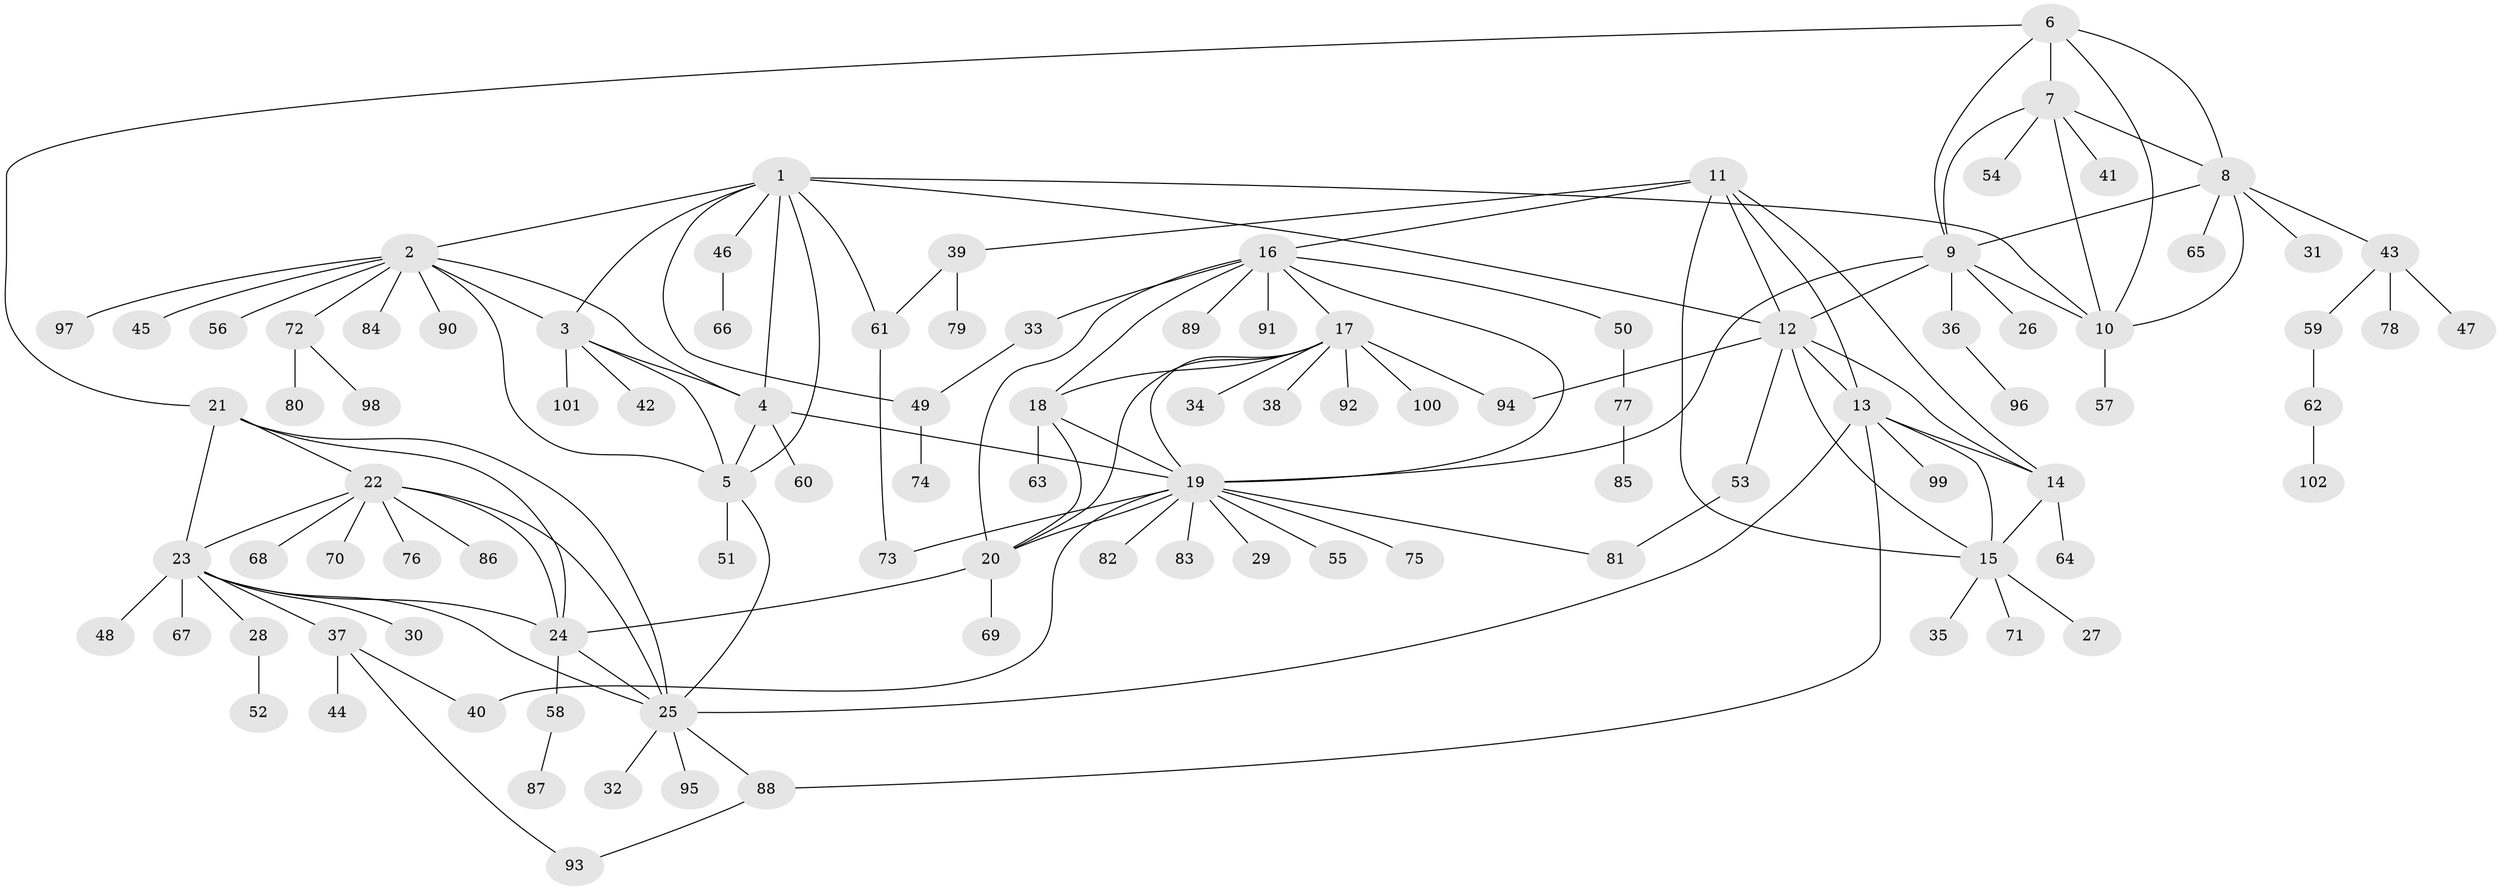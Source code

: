 // Generated by graph-tools (version 1.1) at 2025/55/03/09/25 04:55:33]
// undirected, 102 vertices, 145 edges
graph export_dot {
graph [start="1"]
  node [color=gray90,style=filled];
  1;
  2;
  3;
  4;
  5;
  6;
  7;
  8;
  9;
  10;
  11;
  12;
  13;
  14;
  15;
  16;
  17;
  18;
  19;
  20;
  21;
  22;
  23;
  24;
  25;
  26;
  27;
  28;
  29;
  30;
  31;
  32;
  33;
  34;
  35;
  36;
  37;
  38;
  39;
  40;
  41;
  42;
  43;
  44;
  45;
  46;
  47;
  48;
  49;
  50;
  51;
  52;
  53;
  54;
  55;
  56;
  57;
  58;
  59;
  60;
  61;
  62;
  63;
  64;
  65;
  66;
  67;
  68;
  69;
  70;
  71;
  72;
  73;
  74;
  75;
  76;
  77;
  78;
  79;
  80;
  81;
  82;
  83;
  84;
  85;
  86;
  87;
  88;
  89;
  90;
  91;
  92;
  93;
  94;
  95;
  96;
  97;
  98;
  99;
  100;
  101;
  102;
  1 -- 2;
  1 -- 3;
  1 -- 4;
  1 -- 5;
  1 -- 10;
  1 -- 12;
  1 -- 46;
  1 -- 49;
  1 -- 61;
  2 -- 3;
  2 -- 4;
  2 -- 5;
  2 -- 45;
  2 -- 56;
  2 -- 72;
  2 -- 84;
  2 -- 90;
  2 -- 97;
  3 -- 4;
  3 -- 5;
  3 -- 42;
  3 -- 101;
  4 -- 5;
  4 -- 19;
  4 -- 60;
  5 -- 25;
  5 -- 51;
  6 -- 7;
  6 -- 8;
  6 -- 9;
  6 -- 10;
  6 -- 21;
  7 -- 8;
  7 -- 9;
  7 -- 10;
  7 -- 41;
  7 -- 54;
  8 -- 9;
  8 -- 10;
  8 -- 31;
  8 -- 43;
  8 -- 65;
  9 -- 10;
  9 -- 12;
  9 -- 19;
  9 -- 26;
  9 -- 36;
  10 -- 57;
  11 -- 12;
  11 -- 13;
  11 -- 14;
  11 -- 15;
  11 -- 16;
  11 -- 39;
  12 -- 13;
  12 -- 14;
  12 -- 15;
  12 -- 53;
  12 -- 94;
  13 -- 14;
  13 -- 15;
  13 -- 25;
  13 -- 88;
  13 -- 99;
  14 -- 15;
  14 -- 64;
  15 -- 27;
  15 -- 35;
  15 -- 71;
  16 -- 17;
  16 -- 18;
  16 -- 19;
  16 -- 20;
  16 -- 33;
  16 -- 50;
  16 -- 89;
  16 -- 91;
  17 -- 18;
  17 -- 19;
  17 -- 20;
  17 -- 34;
  17 -- 38;
  17 -- 92;
  17 -- 94;
  17 -- 100;
  18 -- 19;
  18 -- 20;
  18 -- 63;
  19 -- 20;
  19 -- 29;
  19 -- 40;
  19 -- 55;
  19 -- 73;
  19 -- 75;
  19 -- 81;
  19 -- 82;
  19 -- 83;
  20 -- 24;
  20 -- 69;
  21 -- 22;
  21 -- 23;
  21 -- 24;
  21 -- 25;
  22 -- 23;
  22 -- 24;
  22 -- 25;
  22 -- 68;
  22 -- 70;
  22 -- 76;
  22 -- 86;
  23 -- 24;
  23 -- 25;
  23 -- 28;
  23 -- 30;
  23 -- 37;
  23 -- 48;
  23 -- 67;
  24 -- 25;
  24 -- 58;
  25 -- 32;
  25 -- 88;
  25 -- 95;
  28 -- 52;
  33 -- 49;
  36 -- 96;
  37 -- 40;
  37 -- 44;
  37 -- 93;
  39 -- 61;
  39 -- 79;
  43 -- 47;
  43 -- 59;
  43 -- 78;
  46 -- 66;
  49 -- 74;
  50 -- 77;
  53 -- 81;
  58 -- 87;
  59 -- 62;
  61 -- 73;
  62 -- 102;
  72 -- 80;
  72 -- 98;
  77 -- 85;
  88 -- 93;
}
